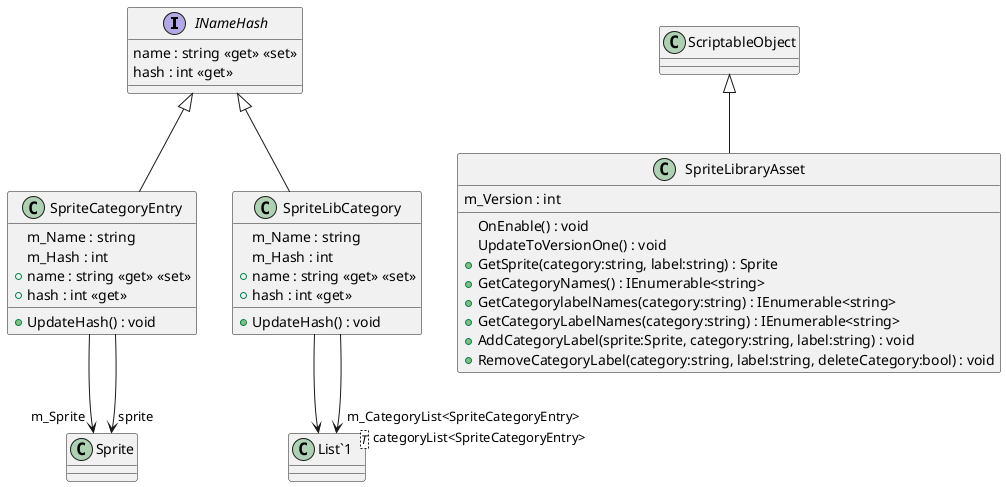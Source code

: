 @startuml
interface INameHash {
    name : string <<get>> <<set>>
    hash : int <<get>>
}
class SpriteCategoryEntry {
    m_Name : string
    m_Hash : int
    + name : string <<get>> <<set>>
    + hash : int <<get>>
    + UpdateHash() : void
}
class SpriteLibCategory {
    m_Name : string
    m_Hash : int
    + name : string <<get>> <<set>>
    + hash : int <<get>>
    + UpdateHash() : void
}
class SpriteLibraryAsset {
    m_Version : int
    OnEnable() : void
    UpdateToVersionOne() : void
    + GetSprite(category:string, label:string) : Sprite
    + GetCategoryNames() : IEnumerable<string>
    + GetCategorylabelNames(category:string) : IEnumerable<string>
    + GetCategoryLabelNames(category:string) : IEnumerable<string>
    + AddCategoryLabel(sprite:Sprite, category:string, label:string) : void
    + RemoveCategoryLabel(category:string, label:string, deleteCategory:bool) : void
}
class "List`1"<T> {
}
INameHash <|-- SpriteCategoryEntry
SpriteCategoryEntry --> "m_Sprite" Sprite
SpriteCategoryEntry --> "sprite" Sprite
INameHash <|-- SpriteLibCategory
SpriteLibCategory --> "m_CategoryList<SpriteCategoryEntry>" "List`1"
SpriteLibCategory --> "categoryList<SpriteCategoryEntry>" "List`1"
ScriptableObject <|-- SpriteLibraryAsset
@enduml
